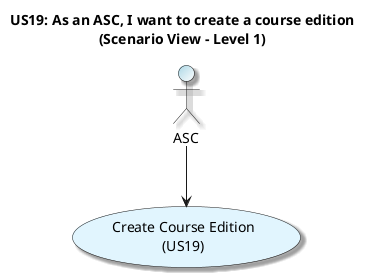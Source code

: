 @startuml
title US19: As an ASC, I want to create a course edition\n(Scenario View - Level 1)
skinparam {
  ActivityPadding 2
  ActivityMargin 2
  BoxPadding 2
}
skinparam sequence {
    LifeLineBorderColor Grey
    LifeLineBackgroundColor HoneyDew
}
skinparam defaultTextAlignment center
skinparam shadowing true
actor ASC #LightBlue/White

usecase "Create Course Edition\n(US19)" as UC19 #E1F5FE

ASC --> UC19

@enduml
